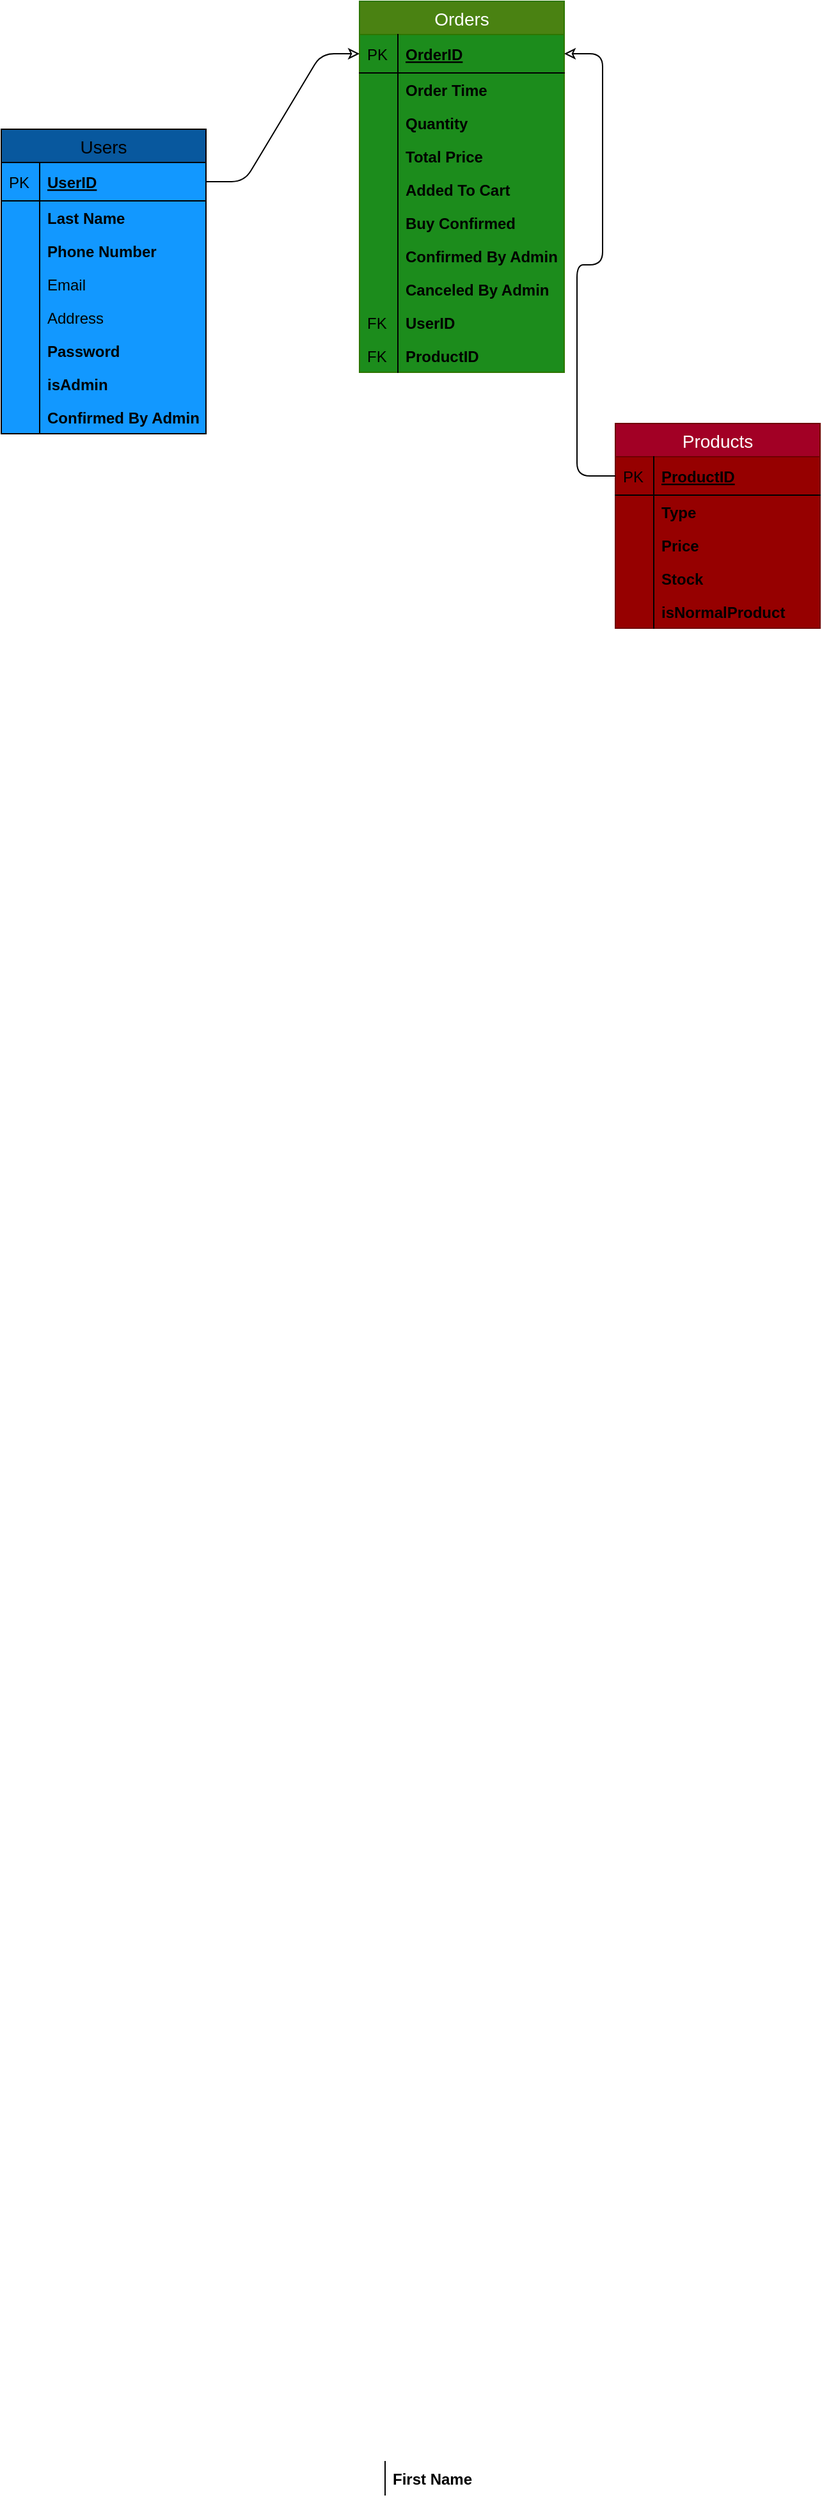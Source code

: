<mxfile pages="1">
    <diagram id="UUKcpY3z4lyCVt2QrpBp" name="Page-1">
        <mxGraphModel dx="1142" dy="1974" grid="1" gridSize="10" guides="1" tooltips="1" connect="1" arrows="1" fold="1" page="1" pageScale="1" pageWidth="850" pageHeight="1100" math="0" shadow="0">
            <root>
                <mxCell id="0"/>
                <mxCell id="1" parent="0"/>
                <mxCell id="18" value="Users" style="swimlane;fontStyle=0;childLayout=stackLayout;horizontal=1;startSize=26;fillColor=#08589E;horizontalStack=0;resizeParent=1;resizeParentMax=0;resizeLast=0;collapsible=1;marginBottom=0;swimlaneFillColor=#1298FF;align=center;fontSize=14;" parent="1" vertex="1">
                    <mxGeometry x="80" y="-20" width="160" height="238" as="geometry">
                        <mxRectangle x="80" y="40" width="60" height="26" as="alternateBounds"/>
                    </mxGeometry>
                </mxCell>
                <mxCell id="19" value="UserID" style="shape=partialRectangle;top=0;left=0;right=0;bottom=1;align=left;verticalAlign=middle;fillColor=none;spacingLeft=34;spacingRight=4;overflow=hidden;rotatable=0;points=[[0,0.5],[1,0.5]];portConstraint=eastwest;dropTarget=0;fontStyle=5;fontSize=12;" parent="18" vertex="1">
                    <mxGeometry y="26" width="160" height="30" as="geometry"/>
                </mxCell>
                <mxCell id="20" value="PK" style="shape=partialRectangle;top=0;left=0;bottom=0;fillColor=none;align=left;verticalAlign=middle;spacingLeft=4;spacingRight=4;overflow=hidden;rotatable=0;points=[];portConstraint=eastwest;part=1;fontSize=12;" parent="19" vertex="1" connectable="0">
                    <mxGeometry width="30" height="30" as="geometry"/>
                </mxCell>
                <mxCell id="23" value="Last Name" style="shape=partialRectangle;top=0;left=0;right=0;bottom=0;align=left;verticalAlign=top;fillColor=none;spacingLeft=34;spacingRight=4;overflow=hidden;rotatable=0;points=[[0,0.5],[1,0.5]];portConstraint=eastwest;dropTarget=0;fontSize=12;fontStyle=1" parent="18" vertex="1">
                    <mxGeometry y="56" width="160" height="26" as="geometry"/>
                </mxCell>
                <mxCell id="24" value="" style="shape=partialRectangle;top=0;left=0;bottom=0;fillColor=none;align=left;verticalAlign=top;spacingLeft=4;spacingRight=4;overflow=hidden;rotatable=0;points=[];portConstraint=eastwest;part=1;fontSize=12;" parent="23" vertex="1" connectable="0">
                    <mxGeometry width="30" height="26" as="geometry"/>
                </mxCell>
                <mxCell id="25" value="Phone Number" style="shape=partialRectangle;top=0;left=0;right=0;bottom=0;align=left;verticalAlign=top;fillColor=none;spacingLeft=34;spacingRight=4;overflow=hidden;rotatable=0;points=[[0,0.5],[1,0.5]];portConstraint=eastwest;dropTarget=0;fontSize=12;fontStyle=1" parent="18" vertex="1">
                    <mxGeometry y="82" width="160" height="26" as="geometry"/>
                </mxCell>
                <mxCell id="26" value="" style="shape=partialRectangle;top=0;left=0;bottom=0;fillColor=none;align=left;verticalAlign=top;spacingLeft=4;spacingRight=4;overflow=hidden;rotatable=0;points=[];portConstraint=eastwest;part=1;fontSize=12;" parent="25" vertex="1" connectable="0">
                    <mxGeometry width="30" height="26" as="geometry"/>
                </mxCell>
                <mxCell id="37" value="Email" style="shape=partialRectangle;top=0;left=0;right=0;bottom=0;align=left;verticalAlign=top;fillColor=none;spacingLeft=34;spacingRight=4;overflow=hidden;rotatable=0;points=[[0,0.5],[1,0.5]];portConstraint=eastwest;dropTarget=0;fontSize=12;fontStyle=0" parent="18" vertex="1">
                    <mxGeometry y="108" width="160" height="26" as="geometry"/>
                </mxCell>
                <mxCell id="38" value="" style="shape=partialRectangle;top=0;left=0;bottom=0;fillColor=none;align=left;verticalAlign=top;spacingLeft=4;spacingRight=4;overflow=hidden;rotatable=0;points=[];portConstraint=eastwest;part=1;fontSize=12;" parent="37" vertex="1" connectable="0">
                    <mxGeometry width="30" height="26" as="geometry"/>
                </mxCell>
                <mxCell id="39" value="Address" style="shape=partialRectangle;top=0;left=0;right=0;bottom=0;align=left;verticalAlign=top;fillColor=none;spacingLeft=34;spacingRight=4;overflow=hidden;rotatable=0;points=[[0,0.5],[1,0.5]];portConstraint=eastwest;dropTarget=0;fontSize=12;fontStyle=0" parent="18" vertex="1">
                    <mxGeometry y="134" width="160" height="26" as="geometry"/>
                </mxCell>
                <mxCell id="40" value="" style="shape=partialRectangle;top=0;left=0;bottom=0;fillColor=none;align=left;verticalAlign=top;spacingLeft=4;spacingRight=4;overflow=hidden;rotatable=0;points=[];portConstraint=eastwest;part=1;fontSize=12;" parent="39" vertex="1" connectable="0">
                    <mxGeometry width="30" height="26" as="geometry"/>
                </mxCell>
                <mxCell id="41" value="Password" style="shape=partialRectangle;top=0;left=0;right=0;bottom=0;align=left;verticalAlign=top;fillColor=none;spacingLeft=34;spacingRight=4;overflow=hidden;rotatable=0;points=[[0,0.5],[1,0.5]];portConstraint=eastwest;dropTarget=0;fontSize=12;fontStyle=1" parent="18" vertex="1">
                    <mxGeometry y="160" width="160" height="26" as="geometry"/>
                </mxCell>
                <mxCell id="42" value="" style="shape=partialRectangle;top=0;left=0;bottom=0;fillColor=none;align=left;verticalAlign=top;spacingLeft=4;spacingRight=4;overflow=hidden;rotatable=0;points=[];portConstraint=eastwest;part=1;fontSize=12;" parent="41" vertex="1" connectable="0">
                    <mxGeometry width="30" height="26" as="geometry"/>
                </mxCell>
                <mxCell id="45" value="isAdmin&#10;" style="shape=partialRectangle;top=0;left=0;right=0;bottom=0;align=left;verticalAlign=top;fillColor=none;spacingLeft=34;spacingRight=4;overflow=hidden;rotatable=0;points=[[0,0.5],[1,0.5]];portConstraint=eastwest;dropTarget=0;fontSize=12;fontStyle=1" parent="18" vertex="1">
                    <mxGeometry y="186" width="160" height="26" as="geometry"/>
                </mxCell>
                <mxCell id="46" value="" style="shape=partialRectangle;top=0;left=0;bottom=0;fillColor=none;align=left;verticalAlign=top;spacingLeft=4;spacingRight=4;overflow=hidden;rotatable=0;points=[];portConstraint=eastwest;part=1;fontSize=12;" parent="45" vertex="1" connectable="0">
                    <mxGeometry width="30" height="26" as="geometry"/>
                </mxCell>
                <mxCell id="77" value="Confirmed By Admin" style="shape=partialRectangle;top=0;left=0;right=0;bottom=0;align=left;verticalAlign=top;fillColor=none;spacingLeft=34;spacingRight=4;overflow=hidden;rotatable=0;points=[[0,0.5],[1,0.5]];portConstraint=eastwest;dropTarget=0;fontSize=12;fontStyle=1" parent="18" vertex="1">
                    <mxGeometry y="212" width="160" height="26" as="geometry"/>
                </mxCell>
                <mxCell id="78" value="" style="shape=partialRectangle;top=0;left=0;bottom=0;fillColor=none;align=left;verticalAlign=top;spacingLeft=4;spacingRight=4;overflow=hidden;rotatable=0;points=[];portConstraint=eastwest;part=1;fontSize=12;" parent="77" vertex="1" connectable="0">
                    <mxGeometry width="30" height="26" as="geometry"/>
                </mxCell>
                <mxCell id="47" value="Products" style="swimlane;fontStyle=0;childLayout=stackLayout;horizontal=1;startSize=26;fillColor=#a20025;horizontalStack=0;resizeParent=1;resizeParentMax=0;resizeLast=0;collapsible=1;marginBottom=0;swimlaneFillColor=#960000;align=center;fontSize=14;fontColor=#ffffff;strokeColor=#6F0000;" parent="1" vertex="1">
                    <mxGeometry x="560" y="210" width="160" height="160" as="geometry"/>
                </mxCell>
                <mxCell id="48" value="ProductID" style="shape=partialRectangle;top=0;left=0;right=0;bottom=1;align=left;verticalAlign=middle;fillColor=none;spacingLeft=34;spacingRight=4;overflow=hidden;rotatable=0;points=[[0,0.5],[1,0.5]];portConstraint=eastwest;dropTarget=0;fontStyle=5;fontSize=12;" parent="47" vertex="1">
                    <mxGeometry y="26" width="160" height="30" as="geometry"/>
                </mxCell>
                <mxCell id="49" value="PK" style="shape=partialRectangle;top=0;left=0;bottom=0;fillColor=none;align=left;verticalAlign=middle;spacingLeft=4;spacingRight=4;overflow=hidden;rotatable=0;points=[];portConstraint=eastwest;part=1;fontSize=12;" parent="48" vertex="1" connectable="0">
                    <mxGeometry width="30" height="30" as="geometry"/>
                </mxCell>
                <mxCell id="50" value="Type" style="shape=partialRectangle;top=0;left=0;right=0;bottom=0;align=left;verticalAlign=top;fillColor=none;spacingLeft=34;spacingRight=4;overflow=hidden;rotatable=0;points=[[0,0.5],[1,0.5]];portConstraint=eastwest;dropTarget=0;fontSize=12;fontStyle=1" parent="47" vertex="1">
                    <mxGeometry y="56" width="160" height="26" as="geometry"/>
                </mxCell>
                <mxCell id="51" value="" style="shape=partialRectangle;top=0;left=0;bottom=0;fillColor=none;align=left;verticalAlign=top;spacingLeft=4;spacingRight=4;overflow=hidden;rotatable=0;points=[];portConstraint=eastwest;part=1;fontSize=12;" parent="50" vertex="1" connectable="0">
                    <mxGeometry width="30" height="26" as="geometry"/>
                </mxCell>
                <mxCell id="52" value="Price" style="shape=partialRectangle;top=0;left=0;right=0;bottom=0;align=left;verticalAlign=top;fillColor=none;spacingLeft=34;spacingRight=4;overflow=hidden;rotatable=0;points=[[0,0.5],[1,0.5]];portConstraint=eastwest;dropTarget=0;fontSize=12;fontStyle=1" parent="47" vertex="1">
                    <mxGeometry y="82" width="160" height="26" as="geometry"/>
                </mxCell>
                <mxCell id="53" value="" style="shape=partialRectangle;top=0;left=0;bottom=0;fillColor=none;align=left;verticalAlign=top;spacingLeft=4;spacingRight=4;overflow=hidden;rotatable=0;points=[];portConstraint=eastwest;part=1;fontSize=12;" parent="52" vertex="1" connectable="0">
                    <mxGeometry width="30" height="26" as="geometry"/>
                </mxCell>
                <mxCell id="54" value="Stock" style="shape=partialRectangle;top=0;left=0;right=0;bottom=0;align=left;verticalAlign=top;fillColor=none;spacingLeft=34;spacingRight=4;overflow=hidden;rotatable=0;points=[[0,0.5],[1,0.5]];portConstraint=eastwest;dropTarget=0;fontSize=12;fontStyle=1" parent="47" vertex="1">
                    <mxGeometry y="108" width="160" height="26" as="geometry"/>
                </mxCell>
                <mxCell id="55" value="" style="shape=partialRectangle;top=0;left=0;bottom=0;fillColor=none;align=left;verticalAlign=top;spacingLeft=4;spacingRight=4;overflow=hidden;rotatable=0;points=[];portConstraint=eastwest;part=1;fontSize=12;" parent="54" vertex="1" connectable="0">
                    <mxGeometry width="30" height="26" as="geometry"/>
                </mxCell>
                <mxCell id="71" value="isNormalProduct" style="shape=partialRectangle;top=0;left=0;right=0;bottom=0;align=left;verticalAlign=top;fillColor=none;spacingLeft=34;spacingRight=4;overflow=hidden;rotatable=0;points=[[0,0.5],[1,0.5]];portConstraint=eastwest;dropTarget=0;fontSize=12;fontStyle=1" parent="47" vertex="1">
                    <mxGeometry y="134" width="160" height="26" as="geometry"/>
                </mxCell>
                <mxCell id="72" value="" style="shape=partialRectangle;top=0;left=0;bottom=0;fillColor=none;align=left;verticalAlign=top;spacingLeft=4;spacingRight=4;overflow=hidden;rotatable=0;points=[];portConstraint=eastwest;part=1;fontSize=12;" parent="71" vertex="1" connectable="0">
                    <mxGeometry width="30" height="26" as="geometry"/>
                </mxCell>
                <mxCell id="58" value="Orders" style="swimlane;fontStyle=0;childLayout=stackLayout;horizontal=1;startSize=26;fillColor=#4A8212;horizontalStack=0;resizeParent=1;resizeParentMax=0;resizeLast=0;collapsible=1;marginBottom=0;swimlaneFillColor=#1C8C1C;align=center;fontSize=14;fontColor=#ffffff;strokeColor=#2D7600;" parent="1" vertex="1">
                    <mxGeometry x="360" y="-120" width="160" height="290" as="geometry"/>
                </mxCell>
                <mxCell id="59" value="OrderID" style="shape=partialRectangle;top=0;left=0;right=0;bottom=1;align=left;verticalAlign=middle;fillColor=none;spacingLeft=34;spacingRight=4;overflow=hidden;rotatable=0;points=[[0,0.5],[1,0.5]];portConstraint=eastwest;dropTarget=0;fontStyle=5;fontSize=12;" parent="58" vertex="1">
                    <mxGeometry y="26" width="160" height="30" as="geometry"/>
                </mxCell>
                <mxCell id="60" value="PK" style="shape=partialRectangle;top=0;left=0;bottom=0;fillColor=none;align=left;verticalAlign=middle;spacingLeft=4;spacingRight=4;overflow=hidden;rotatable=0;points=[];portConstraint=eastwest;part=1;fontSize=12;" parent="59" vertex="1" connectable="0">
                    <mxGeometry width="30" height="30" as="geometry"/>
                </mxCell>
                <mxCell id="61" value="Order Time" style="shape=partialRectangle;top=0;left=0;right=0;bottom=0;align=left;verticalAlign=top;fillColor=none;spacingLeft=34;spacingRight=4;overflow=hidden;rotatable=0;points=[[0,0.5],[1,0.5]];portConstraint=eastwest;dropTarget=0;fontSize=12;fontStyle=1" parent="58" vertex="1">
                    <mxGeometry y="56" width="160" height="26" as="geometry"/>
                </mxCell>
                <mxCell id="62" value="" style="shape=partialRectangle;top=0;left=0;bottom=0;fillColor=none;align=left;verticalAlign=top;spacingLeft=4;spacingRight=4;overflow=hidden;rotatable=0;points=[];portConstraint=eastwest;part=1;fontSize=12;" parent="61" vertex="1" connectable="0">
                    <mxGeometry width="30" height="26" as="geometry"/>
                </mxCell>
                <mxCell id="63" value="Quantity" style="shape=partialRectangle;top=0;left=0;right=0;bottom=0;align=left;verticalAlign=top;fillColor=none;spacingLeft=34;spacingRight=4;overflow=hidden;rotatable=0;points=[[0,0.5],[1,0.5]];portConstraint=eastwest;dropTarget=0;fontSize=12;fontStyle=1" parent="58" vertex="1">
                    <mxGeometry y="82" width="160" height="26" as="geometry"/>
                </mxCell>
                <mxCell id="64" value="" style="shape=partialRectangle;top=0;left=0;bottom=0;fillColor=none;align=left;verticalAlign=top;spacingLeft=4;spacingRight=4;overflow=hidden;rotatable=0;points=[];portConstraint=eastwest;part=1;fontSize=12;" parent="63" vertex="1" connectable="0">
                    <mxGeometry width="30" height="26" as="geometry"/>
                </mxCell>
                <mxCell id="65" value="Total Price" style="shape=partialRectangle;top=0;left=0;right=0;bottom=0;align=left;verticalAlign=top;fillColor=none;spacingLeft=34;spacingRight=4;overflow=hidden;rotatable=0;points=[[0,0.5],[1,0.5]];portConstraint=eastwest;dropTarget=0;fontSize=12;fontStyle=1" parent="58" vertex="1">
                    <mxGeometry y="108" width="160" height="26" as="geometry"/>
                </mxCell>
                <mxCell id="66" value="" style="shape=partialRectangle;top=0;left=0;bottom=0;fillColor=none;align=left;verticalAlign=top;spacingLeft=4;spacingRight=4;overflow=hidden;rotatable=0;points=[];portConstraint=eastwest;part=1;fontSize=12;" parent="65" vertex="1" connectable="0">
                    <mxGeometry width="30" height="26" as="geometry"/>
                </mxCell>
                <mxCell id="69" value="Added To Cart" style="shape=partialRectangle;top=0;left=0;right=0;bottom=0;align=left;verticalAlign=top;fillColor=none;spacingLeft=34;spacingRight=4;overflow=hidden;rotatable=0;points=[[0,0.5],[1,0.5]];portConstraint=eastwest;dropTarget=0;fontSize=12;fontStyle=1" parent="58" vertex="1">
                    <mxGeometry y="134" width="160" height="26" as="geometry"/>
                </mxCell>
                <mxCell id="70" value="" style="shape=partialRectangle;top=0;left=0;bottom=0;fillColor=none;align=left;verticalAlign=top;spacingLeft=4;spacingRight=4;overflow=hidden;rotatable=0;points=[];portConstraint=eastwest;part=1;fontSize=12;" parent="69" vertex="1" connectable="0">
                    <mxGeometry width="30" height="26" as="geometry"/>
                </mxCell>
                <mxCell id="73" value="Buy Confirmed" style="shape=partialRectangle;top=0;left=0;right=0;bottom=0;align=left;verticalAlign=top;fillColor=none;spacingLeft=34;spacingRight=4;overflow=hidden;rotatable=0;points=[[0,0.5],[1,0.5]];portConstraint=eastwest;dropTarget=0;fontSize=12;fontStyle=1" parent="58" vertex="1">
                    <mxGeometry y="160" width="160" height="26" as="geometry"/>
                </mxCell>
                <mxCell id="74" value="" style="shape=partialRectangle;top=0;left=0;bottom=0;fillColor=none;align=left;verticalAlign=top;spacingLeft=4;spacingRight=4;overflow=hidden;rotatable=0;points=[];portConstraint=eastwest;part=1;fontSize=12;" parent="73" vertex="1" connectable="0">
                    <mxGeometry width="30" height="26" as="geometry"/>
                </mxCell>
                <mxCell id="75" value="Confirmed By Admin" style="shape=partialRectangle;top=0;left=0;right=0;bottom=0;align=left;verticalAlign=top;fillColor=none;spacingLeft=34;spacingRight=4;overflow=hidden;rotatable=0;points=[[0,0.5],[1,0.5]];portConstraint=eastwest;dropTarget=0;fontSize=12;fontStyle=1" parent="58" vertex="1">
                    <mxGeometry y="186" width="160" height="26" as="geometry"/>
                </mxCell>
                <mxCell id="76" value="" style="shape=partialRectangle;top=0;left=0;bottom=0;fillColor=none;align=left;verticalAlign=top;spacingLeft=4;spacingRight=4;overflow=hidden;rotatable=0;points=[];portConstraint=eastwest;part=1;fontSize=12;" parent="75" vertex="1" connectable="0">
                    <mxGeometry width="30" height="26" as="geometry"/>
                </mxCell>
                <mxCell id="79" value="Canceled By Admin" style="shape=partialRectangle;top=0;left=0;right=0;bottom=0;align=left;verticalAlign=top;fillColor=none;spacingLeft=34;spacingRight=4;overflow=hidden;rotatable=0;points=[[0,0.5],[1,0.5]];portConstraint=eastwest;dropTarget=0;fontSize=12;fontStyle=1" parent="58" vertex="1">
                    <mxGeometry y="212" width="160" height="26" as="geometry"/>
                </mxCell>
                <mxCell id="80" value="" style="shape=partialRectangle;top=0;left=0;bottom=0;fillColor=none;align=left;verticalAlign=top;spacingLeft=4;spacingRight=4;overflow=hidden;rotatable=0;points=[];portConstraint=eastwest;part=1;fontSize=12;" parent="79" vertex="1" connectable="0">
                    <mxGeometry width="30" height="26" as="geometry"/>
                </mxCell>
                <mxCell id="85" value="UserID" style="shape=partialRectangle;top=0;left=0;right=0;bottom=0;align=left;verticalAlign=top;fillColor=none;spacingLeft=34;spacingRight=4;overflow=hidden;rotatable=0;points=[[0,0.5],[1,0.5]];portConstraint=eastwest;dropTarget=0;fontSize=12;fontStyle=1;" parent="58" vertex="1">
                    <mxGeometry y="238" width="160" height="26" as="geometry"/>
                </mxCell>
                <mxCell id="86" value="FK" style="shape=partialRectangle;top=0;left=0;bottom=0;fillColor=none;align=left;verticalAlign=top;spacingLeft=4;spacingRight=4;overflow=hidden;rotatable=0;points=[];portConstraint=eastwest;part=1;fontSize=12;" parent="85" vertex="1" connectable="0">
                    <mxGeometry width="30" height="26" as="geometry"/>
                </mxCell>
                <mxCell id="91" value="ProductID" style="shape=partialRectangle;top=0;left=0;right=0;bottom=0;align=left;verticalAlign=top;fillColor=none;spacingLeft=34;spacingRight=4;overflow=hidden;rotatable=0;points=[[0,0.5],[1,0.5]];portConstraint=eastwest;dropTarget=0;fontSize=12;fontStyle=1;" parent="58" vertex="1">
                    <mxGeometry y="264" width="160" height="26" as="geometry"/>
                </mxCell>
                <mxCell id="92" value="FK" style="shape=partialRectangle;top=0;left=0;bottom=0;fillColor=none;align=left;verticalAlign=top;spacingLeft=4;spacingRight=4;overflow=hidden;rotatable=0;points=[];portConstraint=eastwest;part=1;fontSize=12;" parent="91" vertex="1" connectable="0">
                    <mxGeometry width="30" height="26" as="geometry"/>
                </mxCell>
                <mxCell id="81" value="" style="edgeStyle=entityRelationEdgeStyle;fontSize=12;html=1;endArrow=classic;exitX=1;exitY=0.5;exitDx=0;exitDy=0;entryX=0;entryY=0.5;entryDx=0;entryDy=0;endFill=0;startArrow=none;startFill=0;" parent="1" source="19" target="59" edge="1">
                    <mxGeometry width="100" height="100" relative="1" as="geometry">
                        <mxPoint x="230" y="530" as="sourcePoint"/>
                        <mxPoint x="330" y="430" as="targetPoint"/>
                    </mxGeometry>
                </mxCell>
                <mxCell id="90" value="" style="edgeStyle=entityRelationEdgeStyle;fontSize=12;html=1;endArrow=none;exitX=1;exitY=0.5;exitDx=0;exitDy=0;entryX=0;entryY=0.5;entryDx=0;entryDy=0;endFill=0;startArrow=classic;startFill=0;" parent="1" source="59" target="48" edge="1">
                    <mxGeometry width="100" height="100" relative="1" as="geometry">
                        <mxPoint x="570" y="620" as="sourcePoint"/>
                        <mxPoint x="670" y="520" as="targetPoint"/>
                    </mxGeometry>
                </mxCell>
                <mxCell id="21" value="First Name" style="shape=partialRectangle;top=0;left=0;right=0;bottom=0;align=left;verticalAlign=top;fillColor=none;spacingLeft=34;spacingRight=4;overflow=hidden;rotatable=0;points=[[0,0.5],[1,0.5]];portConstraint=eastwest;dropTarget=0;fontSize=12;fontStyle=1" parent="1" vertex="1">
                    <mxGeometry x="350" y="1803" width="160" height="26" as="geometry"/>
                </mxCell>
                <mxCell id="22" value="" style="shape=partialRectangle;top=0;left=0;bottom=0;fillColor=none;align=left;verticalAlign=top;spacingLeft=4;spacingRight=4;overflow=hidden;rotatable=0;points=[];portConstraint=eastwest;part=1;fontSize=12;" parent="21" vertex="1" connectable="0">
                    <mxGeometry width="30" height="26" as="geometry"/>
                </mxCell>
            </root>
        </mxGraphModel>
    </diagram>
</mxfile>